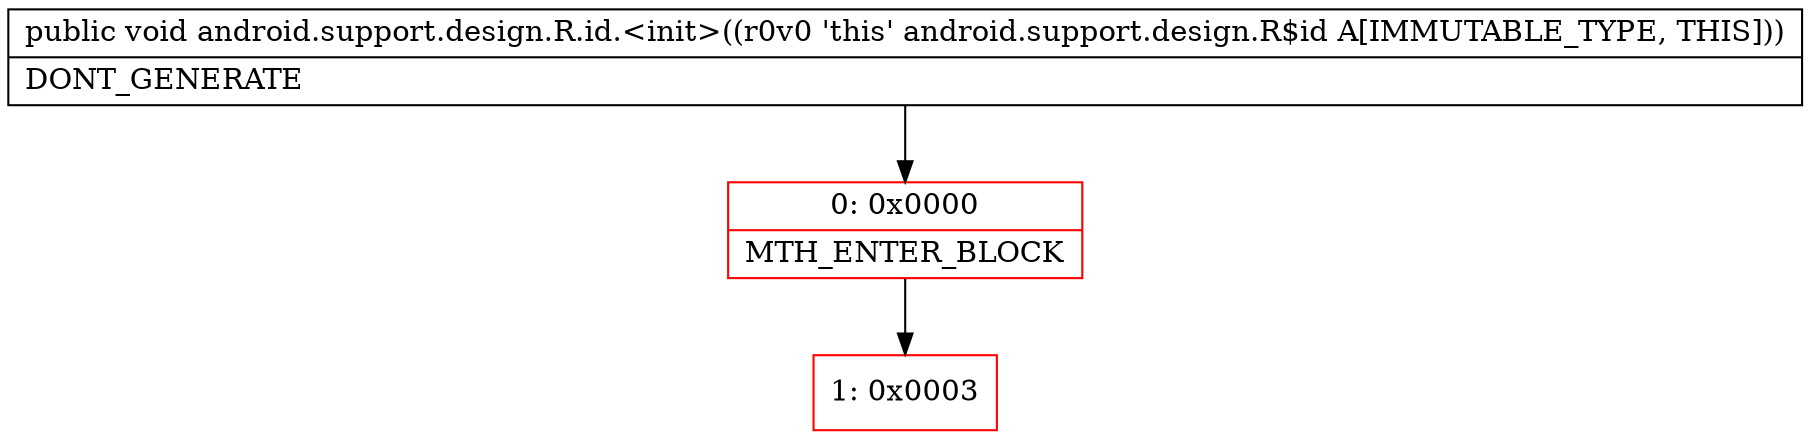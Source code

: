 digraph "CFG forandroid.support.design.R.id.\<init\>()V" {
subgraph cluster_Region_1042943625 {
label = "R(0)";
node [shape=record,color=blue];
}
Node_0 [shape=record,color=red,label="{0\:\ 0x0000|MTH_ENTER_BLOCK\l}"];
Node_1 [shape=record,color=red,label="{1\:\ 0x0003}"];
MethodNode[shape=record,label="{public void android.support.design.R.id.\<init\>((r0v0 'this' android.support.design.R$id A[IMMUTABLE_TYPE, THIS]))  | DONT_GENERATE\l}"];
MethodNode -> Node_0;
Node_0 -> Node_1;
}

